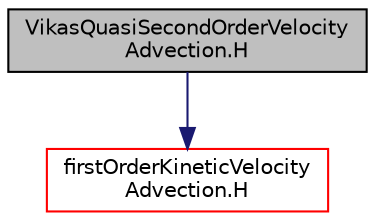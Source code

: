 digraph "VikasQuasiSecondOrderVelocityAdvection.H"
{
  bgcolor="transparent";
  edge [fontname="Helvetica",fontsize="10",labelfontname="Helvetica",labelfontsize="10"];
  node [fontname="Helvetica",fontsize="10",shape=record];
  Node0 [label="VikasQuasiSecondOrderVelocity\lAdvection.H",height=0.2,width=0.4,color="black", fillcolor="grey75", style="filled", fontcolor="black"];
  Node0 -> Node1 [color="midnightblue",fontsize="10",style="solid",fontname="Helvetica"];
  Node1 [label="firstOrderKineticVelocity\lAdvection.H",height=0.2,width=0.4,color="red",URL="$a00173.html"];
}

